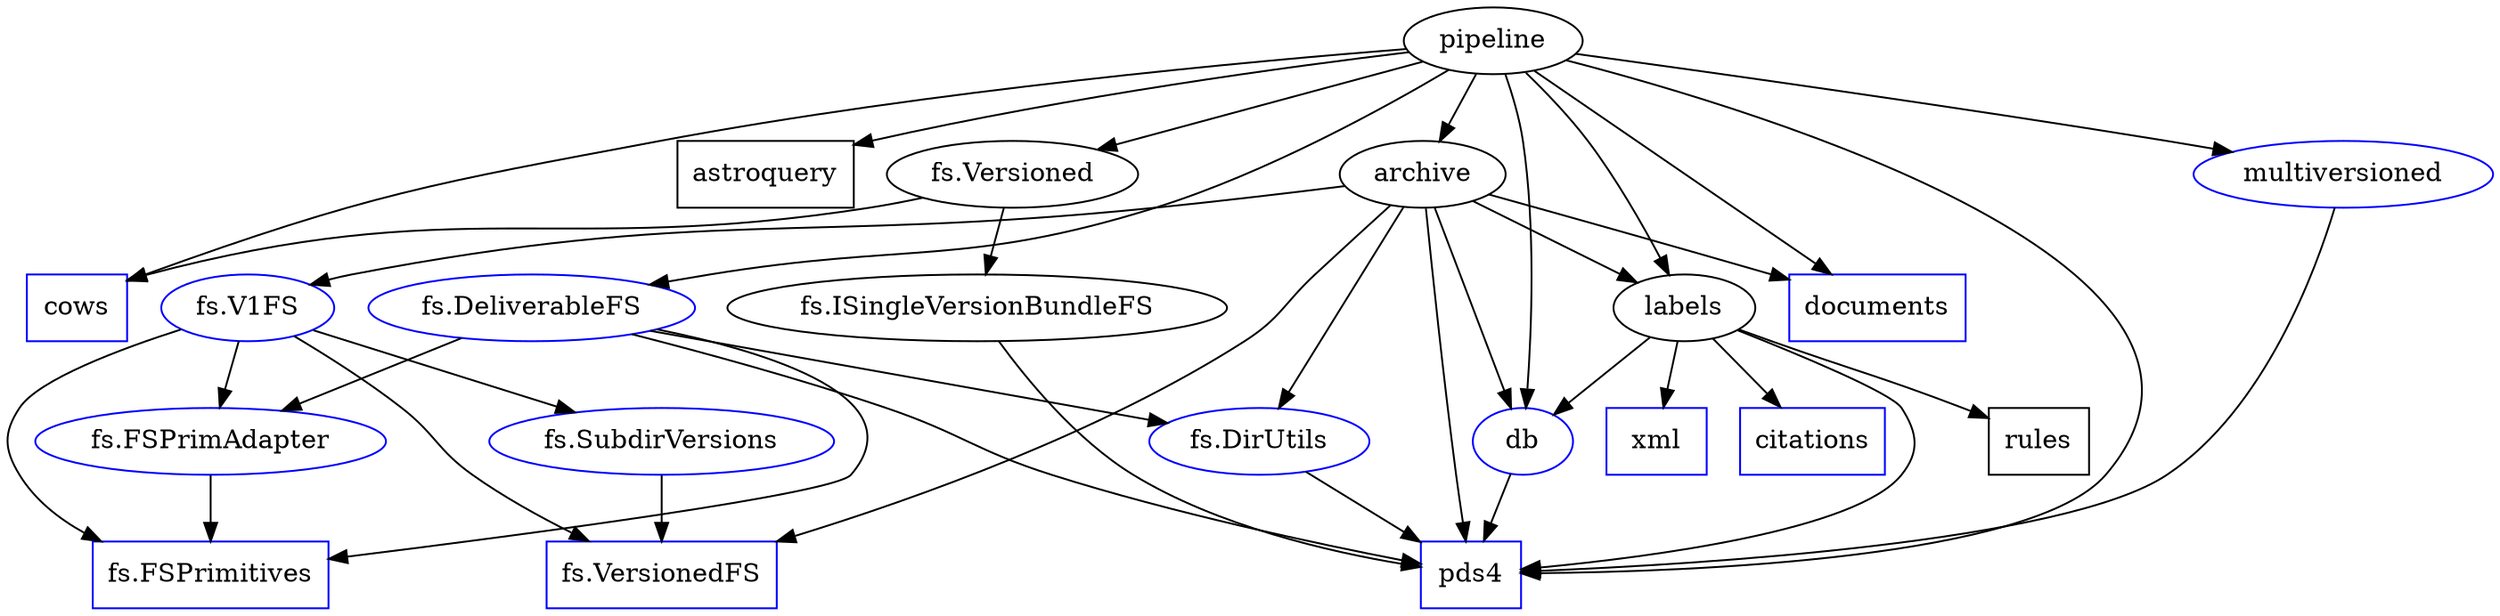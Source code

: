 /* Here's the tentative shape, based on the Python2.7 version of
 * PDART. It may not be right.
 *
 * I broke up the modules within fs to see what's used by whom.
 * Unfortunately, that package is a bit of a mess.
 *
 * Note that there is a SubdirVersions in both fs and multiversioned.
 *
 * Mark nodes blue when done.
 * 
 * Use this as a guide of what to convert next.
 */

digraph {
    "fs.DeliverableFS"[color=blue];
    "fs.DirUtils"[color=blue];
    "fs.FSPrimAdapter"[color=blue];
    "fs.FSPrimitives"[shape=box;color=blue];
    "fs.SubdirVersions"[color=blue];
    "fs.V1FS"[color=blue];
    "fs.VersionedFS"[shape=box;color=blue];
    astroquery[shape=box];
    citations[shape=box;color=blue];
    cows[shape=box;color=blue];
    db[color=blue];
    documents[shape=box;color=blue];
    multiversioned[color=blue];
    pds4[shape=box;color=blue];
    rules[shape=box];
    xml[shape=box;color=blue];

    "fs.DeliverableFS" -> "fs.DirUtils";
    "fs.DeliverableFS" -> "fs.FSPrimAdapter";
    "fs.DeliverableFS" -> "fs.FSPrimitives";
    "fs.DeliverableFS" -> pds4;
    "fs.DirUtils" -> pds4;
    "fs.FSPrimAdapter" -> "fs.FSPrimitives";
    "fs.ISingleVersionBundleFS" -> pds4;
    "fs.SubdirVersions" -> "fs.VersionedFS";
    "fs.V1FS" -> "fs.FSPrimAdapter";
    "fs.V1FS" -> "fs.FSPrimitives";
    "fs.V1FS" -> "fs.SubdirVersions";
    "fs.V1FS" -> "fs.VersionedFS";
    "fs.Versioned" -> "fs.ISingleVersionBundleFS";
    "fs.Versioned" -> cows;
    archive -> "fs.DirUtils";
    archive -> "fs.V1FS";
    archive -> "fs.VersionedFS";
    archive -> db;
    archive -> documents;
    archive -> labels;
    archive -> pds4;
    db -> pds4;
    labels -> citations;
    labels -> db;
    labels -> pds4;
    labels -> rules;
    labels -> xml;
    multiversioned -> pds4;
    pipeline -> "fs.DeliverableFS";
    pipeline -> "fs.Versioned";
    pipeline -> archive;
    pipeline -> astroquery
    pipeline -> cows;
    pipeline -> db;
    pipeline -> documents;
    pipeline -> labels;
    pipeline -> multiversioned;
    pipeline -> pds4;
}
